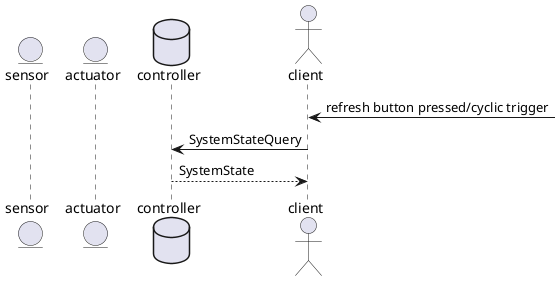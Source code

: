 @startuml info
entity sensor
entity actuator
database controller
actor client
client <-]: refresh button pressed/cyclic trigger
client -> controller: SystemStateQuery
controller --> client: SystemState
@enduml

